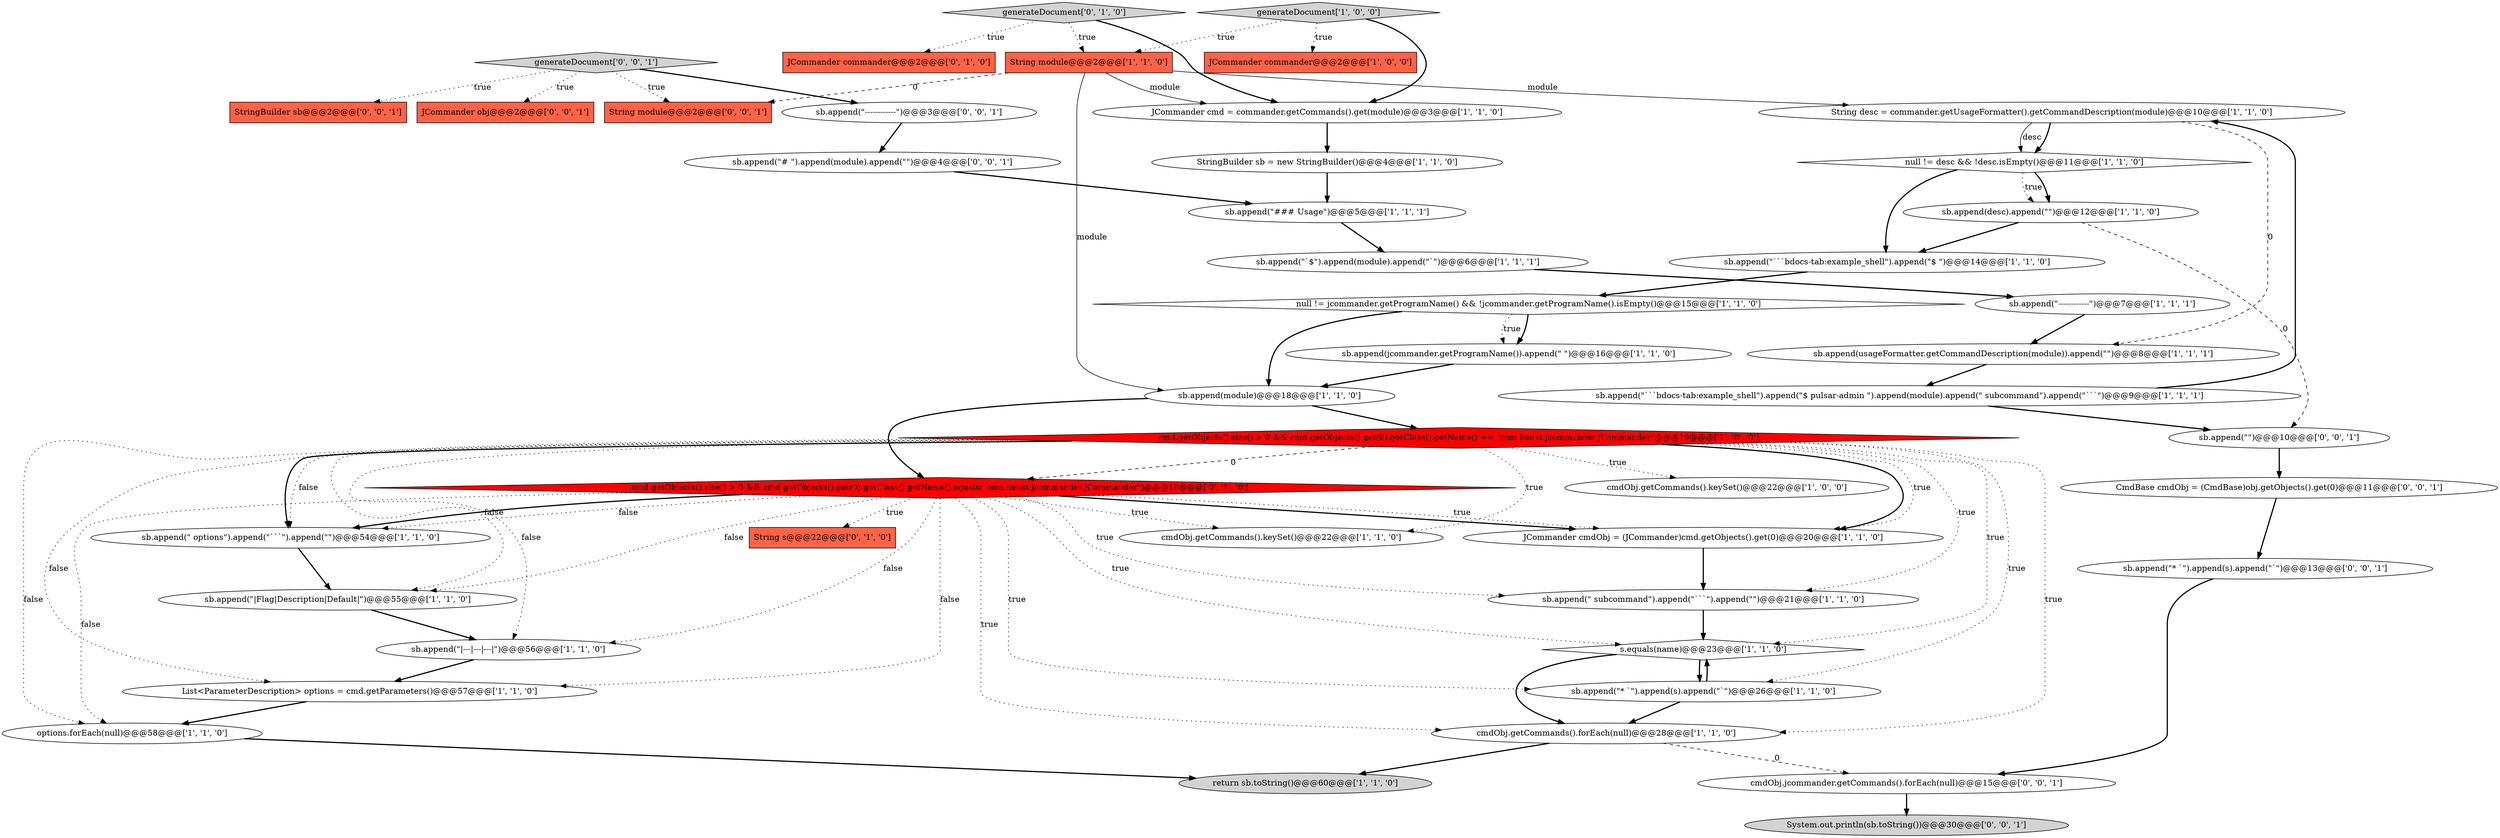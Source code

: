 digraph {
28 [style = filled, label = "null != desc && !desc.isEmpty()@@@11@@@['1', '1', '0']", fillcolor = white, shape = diamond image = "AAA0AAABBB1BBB"];
1 [style = filled, label = "sb.append(\" options\").append(\"```\").append(\"\")@@@54@@@['1', '1', '0']", fillcolor = white, shape = ellipse image = "AAA0AAABBB1BBB"];
24 [style = filled, label = "sb.append(\"|---|---|---|\")@@@56@@@['1', '1', '0']", fillcolor = white, shape = ellipse image = "AAA0AAABBB1BBB"];
35 [style = filled, label = "System.out.println(sb.toString())@@@30@@@['0', '0', '1']", fillcolor = lightgray, shape = ellipse image = "AAA0AAABBB3BBB"];
15 [style = filled, label = "options.forEach(null)@@@58@@@['1', '1', '0']", fillcolor = white, shape = ellipse image = "AAA0AAABBB1BBB"];
38 [style = filled, label = "cmdObj.jcommander.getCommands().forEach(null)@@@15@@@['0', '0', '1']", fillcolor = white, shape = ellipse image = "AAA0AAABBB3BBB"];
29 [style = filled, label = "sb.append(jcommander.getProgramName()).append(\" \")@@@16@@@['1', '1', '0']", fillcolor = white, shape = ellipse image = "AAA0AAABBB1BBB"];
33 [style = filled, label = "generateDocument['0', '1', '0']", fillcolor = lightgray, shape = diamond image = "AAA0AAABBB2BBB"];
44 [style = filled, label = "String module@@@2@@@['0', '0', '1']", fillcolor = tomato, shape = box image = "AAA0AAABBB3BBB"];
14 [style = filled, label = "cmdObj.getCommands().keySet()@@@22@@@['1', '1', '0']", fillcolor = white, shape = ellipse image = "AAA0AAABBB1BBB"];
20 [style = filled, label = "sb.append(\"### Usage\")@@@5@@@['1', '1', '1']", fillcolor = white, shape = ellipse image = "AAA0AAABBB1BBB"];
2 [style = filled, label = "JCommander commander@@@2@@@['1', '0', '0']", fillcolor = tomato, shape = box image = "AAA0AAABBB1BBB"];
8 [style = filled, label = "sb.append(\"```bdocs-tab:example_shell\").append(\"$ pulsar-admin \").append(module).append(\" subcommand\").append(\"```\")@@@9@@@['1', '1', '1']", fillcolor = white, shape = ellipse image = "AAA0AAABBB1BBB"];
42 [style = filled, label = "sb.append(\"# \").append(module).append(\"\")@@@4@@@['0', '0', '1']", fillcolor = white, shape = ellipse image = "AAA0AAABBB3BBB"];
23 [style = filled, label = "null != jcommander.getProgramName() && !jcommander.getProgramName().isEmpty()@@@15@@@['1', '1', '0']", fillcolor = white, shape = diamond image = "AAA0AAABBB1BBB"];
18 [style = filled, label = "s.equals(name)@@@23@@@['1', '1', '0']", fillcolor = white, shape = diamond image = "AAA0AAABBB1BBB"];
40 [style = filled, label = "JCommander obj@@@2@@@['0', '0', '1']", fillcolor = tomato, shape = box image = "AAA0AAABBB3BBB"];
16 [style = filled, label = "String module@@@2@@@['1', '1', '0']", fillcolor = tomato, shape = box image = "AAA0AAABBB1BBB"];
43 [style = filled, label = "sb.append(\"\")@@@10@@@['0', '0', '1']", fillcolor = white, shape = ellipse image = "AAA0AAABBB3BBB"];
10 [style = filled, label = "sb.append(\" subcommand\").append(\"```\").append(\"\")@@@21@@@['1', '1', '0']", fillcolor = white, shape = ellipse image = "AAA0AAABBB1BBB"];
31 [style = filled, label = "JCommander commander@@@2@@@['0', '1', '0']", fillcolor = tomato, shape = box image = "AAA0AAABBB2BBB"];
3 [style = filled, label = "StringBuilder sb = new StringBuilder()@@@4@@@['1', '1', '0']", fillcolor = white, shape = ellipse image = "AAA0AAABBB1BBB"];
37 [style = filled, label = "sb.append(\"------------\")@@@3@@@['0', '0', '1']", fillcolor = white, shape = ellipse image = "AAA0AAABBB3BBB"];
21 [style = filled, label = "sb.append(desc).append(\"\")@@@12@@@['1', '1', '0']", fillcolor = white, shape = ellipse image = "AAA0AAABBB1BBB"];
32 [style = filled, label = "String s@@@22@@@['0', '1', '0']", fillcolor = tomato, shape = box image = "AAA0AAABBB2BBB"];
11 [style = filled, label = "generateDocument['1', '0', '0']", fillcolor = lightgray, shape = diamond image = "AAA0AAABBB1BBB"];
41 [style = filled, label = "StringBuilder sb@@@2@@@['0', '0', '1']", fillcolor = tomato, shape = box image = "AAA0AAABBB3BBB"];
0 [style = filled, label = "JCommander cmdObj = (JCommander)cmd.getObjects().get(0)@@@20@@@['1', '1', '0']", fillcolor = white, shape = ellipse image = "AAA0AAABBB1BBB"];
4 [style = filled, label = "cmdObj.getCommands().keySet()@@@22@@@['1', '0', '0']", fillcolor = white, shape = ellipse image = "AAA0AAABBB1BBB"];
34 [style = filled, label = "cmd.getObjects().size() > 0 && cmd.getObjects().get(0).getClass().getName().equals(\"com.beust.jcommander.JCommander\")@@@19@@@['0', '1', '0']", fillcolor = red, shape = diamond image = "AAA1AAABBB2BBB"];
17 [style = filled, label = "return sb.toString()@@@60@@@['1', '1', '0']", fillcolor = lightgray, shape = ellipse image = "AAA0AAABBB1BBB"];
9 [style = filled, label = "sb.append(\"`$\").append(module).append(\"`\")@@@6@@@['1', '1', '1']", fillcolor = white, shape = ellipse image = "AAA0AAABBB1BBB"];
6 [style = filled, label = "sb.append(\"```bdocs-tab:example_shell\").append(\"$ \")@@@14@@@['1', '1', '0']", fillcolor = white, shape = ellipse image = "AAA0AAABBB1BBB"];
19 [style = filled, label = "String desc = commander.getUsageFormatter().getCommandDescription(module)@@@10@@@['1', '1', '0']", fillcolor = white, shape = ellipse image = "AAA0AAABBB1BBB"];
12 [style = filled, label = "sb.append(module)@@@18@@@['1', '1', '0']", fillcolor = white, shape = ellipse image = "AAA0AAABBB1BBB"];
5 [style = filled, label = "cmd.getObjects().size() > 0 && cmd.getObjects().get(0).getClass().getName() == \"com.beust.jcommander.JCommander\"@@@19@@@['1', '0', '0']", fillcolor = red, shape = diamond image = "AAA1AAABBB1BBB"];
25 [style = filled, label = "List<ParameterDescription> options = cmd.getParameters()@@@57@@@['1', '1', '0']", fillcolor = white, shape = ellipse image = "AAA0AAABBB1BBB"];
39 [style = filled, label = "generateDocument['0', '0', '1']", fillcolor = lightgray, shape = diamond image = "AAA0AAABBB3BBB"];
7 [style = filled, label = "sb.append(\"* `\").append(s).append(\"`\")@@@26@@@['1', '1', '0']", fillcolor = white, shape = ellipse image = "AAA0AAABBB1BBB"];
26 [style = filled, label = "sb.append(\"|Flag|Description|Default|\")@@@55@@@['1', '1', '0']", fillcolor = white, shape = ellipse image = "AAA0AAABBB1BBB"];
27 [style = filled, label = "sb.append(\"------------\")@@@7@@@['1', '1', '1']", fillcolor = white, shape = ellipse image = "AAA0AAABBB1BBB"];
22 [style = filled, label = "sb.append(usageFormatter.getCommandDescription(module)).append(\"\")@@@8@@@['1', '1', '1']", fillcolor = white, shape = ellipse image = "AAA0AAABBB1BBB"];
13 [style = filled, label = "cmdObj.getCommands().forEach(null)@@@28@@@['1', '1', '0']", fillcolor = white, shape = ellipse image = "AAA0AAABBB1BBB"];
45 [style = filled, label = "sb.append(\"* `\").append(s).append(\"`\")@@@13@@@['0', '0', '1']", fillcolor = white, shape = ellipse image = "AAA0AAABBB3BBB"];
30 [style = filled, label = "JCommander cmd = commander.getCommands().get(module)@@@3@@@['1', '1', '0']", fillcolor = white, shape = ellipse image = "AAA0AAABBB1BBB"];
36 [style = filled, label = "CmdBase cmdObj = (CmdBase)obj.getObjects().get(0)@@@11@@@['0', '0', '1']", fillcolor = white, shape = ellipse image = "AAA0AAABBB3BBB"];
28->6 [style = bold, label=""];
12->5 [style = bold, label=""];
5->18 [style = dotted, label="true"];
20->9 [style = bold, label=""];
28->21 [style = dotted, label="true"];
22->8 [style = bold, label=""];
23->29 [style = bold, label=""];
13->17 [style = bold, label=""];
16->30 [style = solid, label="module"];
15->17 [style = bold, label=""];
28->21 [style = bold, label=""];
5->13 [style = dotted, label="true"];
11->2 [style = dotted, label="true"];
16->19 [style = solid, label="module"];
5->0 [style = bold, label=""];
16->12 [style = solid, label="module"];
45->38 [style = bold, label=""];
25->15 [style = bold, label=""];
34->15 [style = dotted, label="false"];
33->16 [style = dotted, label="true"];
23->12 [style = bold, label=""];
19->28 [style = bold, label=""];
23->29 [style = dotted, label="true"];
34->14 [style = dotted, label="true"];
34->13 [style = dotted, label="true"];
34->18 [style = dotted, label="true"];
34->24 [style = dotted, label="false"];
5->15 [style = dotted, label="false"];
34->25 [style = dotted, label="false"];
5->24 [style = dotted, label="false"];
34->7 [style = dotted, label="true"];
26->24 [style = bold, label=""];
5->1 [style = dotted, label="false"];
27->22 [style = bold, label=""];
5->34 [style = dashed, label="0"];
34->0 [style = bold, label=""];
5->4 [style = dotted, label="true"];
5->1 [style = bold, label=""];
19->28 [style = solid, label="desc"];
5->7 [style = dotted, label="true"];
39->44 [style = dotted, label="true"];
5->25 [style = dotted, label="false"];
33->30 [style = bold, label=""];
11->16 [style = dotted, label="true"];
39->40 [style = dotted, label="true"];
18->7 [style = bold, label=""];
38->35 [style = bold, label=""];
11->30 [style = bold, label=""];
33->31 [style = dotted, label="true"];
39->37 [style = bold, label=""];
10->18 [style = bold, label=""];
6->23 [style = bold, label=""];
5->10 [style = dotted, label="true"];
34->10 [style = dotted, label="true"];
43->36 [style = bold, label=""];
16->44 [style = dashed, label="0"];
5->0 [style = dotted, label="true"];
13->38 [style = dashed, label="0"];
34->0 [style = dotted, label="true"];
9->27 [style = bold, label=""];
30->3 [style = bold, label=""];
24->25 [style = bold, label=""];
7->18 [style = bold, label=""];
5->26 [style = dotted, label="false"];
34->1 [style = dotted, label="false"];
37->42 [style = bold, label=""];
7->13 [style = bold, label=""];
34->32 [style = dotted, label="true"];
5->14 [style = dotted, label="true"];
21->43 [style = dashed, label="0"];
21->6 [style = bold, label=""];
8->19 [style = bold, label=""];
34->1 [style = bold, label=""];
42->20 [style = bold, label=""];
12->34 [style = bold, label=""];
8->43 [style = bold, label=""];
1->26 [style = bold, label=""];
0->10 [style = bold, label=""];
3->20 [style = bold, label=""];
29->12 [style = bold, label=""];
39->41 [style = dotted, label="true"];
34->26 [style = dotted, label="false"];
18->13 [style = bold, label=""];
36->45 [style = bold, label=""];
19->22 [style = dashed, label="0"];
}
